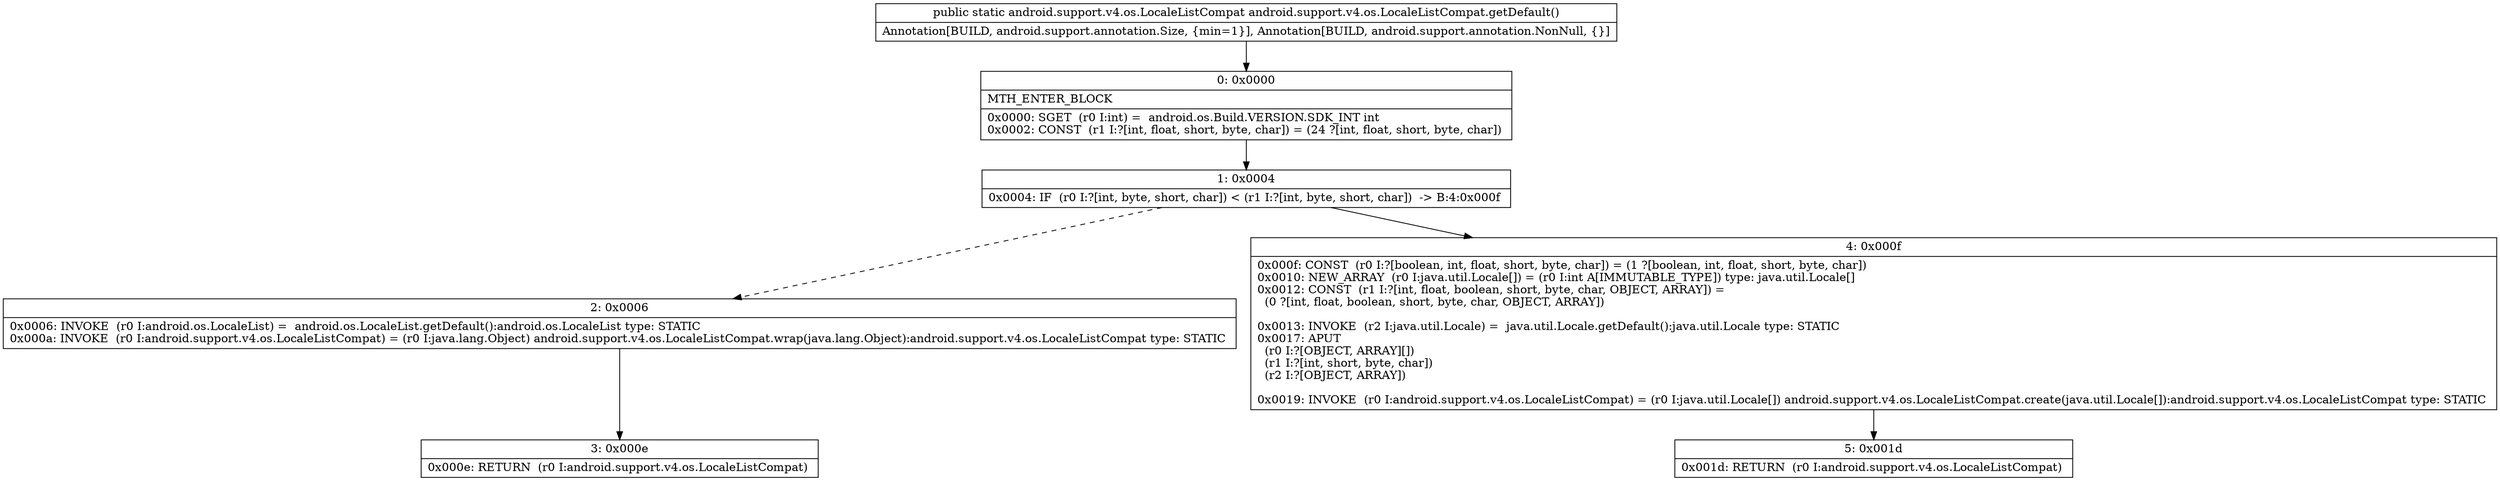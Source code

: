 digraph "CFG forandroid.support.v4.os.LocaleListCompat.getDefault()Landroid\/support\/v4\/os\/LocaleListCompat;" {
Node_0 [shape=record,label="{0\:\ 0x0000|MTH_ENTER_BLOCK\l|0x0000: SGET  (r0 I:int) =  android.os.Build.VERSION.SDK_INT int \l0x0002: CONST  (r1 I:?[int, float, short, byte, char]) = (24 ?[int, float, short, byte, char]) \l}"];
Node_1 [shape=record,label="{1\:\ 0x0004|0x0004: IF  (r0 I:?[int, byte, short, char]) \< (r1 I:?[int, byte, short, char])  \-\> B:4:0x000f \l}"];
Node_2 [shape=record,label="{2\:\ 0x0006|0x0006: INVOKE  (r0 I:android.os.LocaleList) =  android.os.LocaleList.getDefault():android.os.LocaleList type: STATIC \l0x000a: INVOKE  (r0 I:android.support.v4.os.LocaleListCompat) = (r0 I:java.lang.Object) android.support.v4.os.LocaleListCompat.wrap(java.lang.Object):android.support.v4.os.LocaleListCompat type: STATIC \l}"];
Node_3 [shape=record,label="{3\:\ 0x000e|0x000e: RETURN  (r0 I:android.support.v4.os.LocaleListCompat) \l}"];
Node_4 [shape=record,label="{4\:\ 0x000f|0x000f: CONST  (r0 I:?[boolean, int, float, short, byte, char]) = (1 ?[boolean, int, float, short, byte, char]) \l0x0010: NEW_ARRAY  (r0 I:java.util.Locale[]) = (r0 I:int A[IMMUTABLE_TYPE]) type: java.util.Locale[] \l0x0012: CONST  (r1 I:?[int, float, boolean, short, byte, char, OBJECT, ARRAY]) = \l  (0 ?[int, float, boolean, short, byte, char, OBJECT, ARRAY])\l \l0x0013: INVOKE  (r2 I:java.util.Locale) =  java.util.Locale.getDefault():java.util.Locale type: STATIC \l0x0017: APUT  \l  (r0 I:?[OBJECT, ARRAY][])\l  (r1 I:?[int, short, byte, char])\l  (r2 I:?[OBJECT, ARRAY])\l \l0x0019: INVOKE  (r0 I:android.support.v4.os.LocaleListCompat) = (r0 I:java.util.Locale[]) android.support.v4.os.LocaleListCompat.create(java.util.Locale[]):android.support.v4.os.LocaleListCompat type: STATIC \l}"];
Node_5 [shape=record,label="{5\:\ 0x001d|0x001d: RETURN  (r0 I:android.support.v4.os.LocaleListCompat) \l}"];
MethodNode[shape=record,label="{public static android.support.v4.os.LocaleListCompat android.support.v4.os.LocaleListCompat.getDefault()  | Annotation[BUILD, android.support.annotation.Size, \{min=1\}], Annotation[BUILD, android.support.annotation.NonNull, \{\}]\l}"];
MethodNode -> Node_0;
Node_0 -> Node_1;
Node_1 -> Node_2[style=dashed];
Node_1 -> Node_4;
Node_2 -> Node_3;
Node_4 -> Node_5;
}

